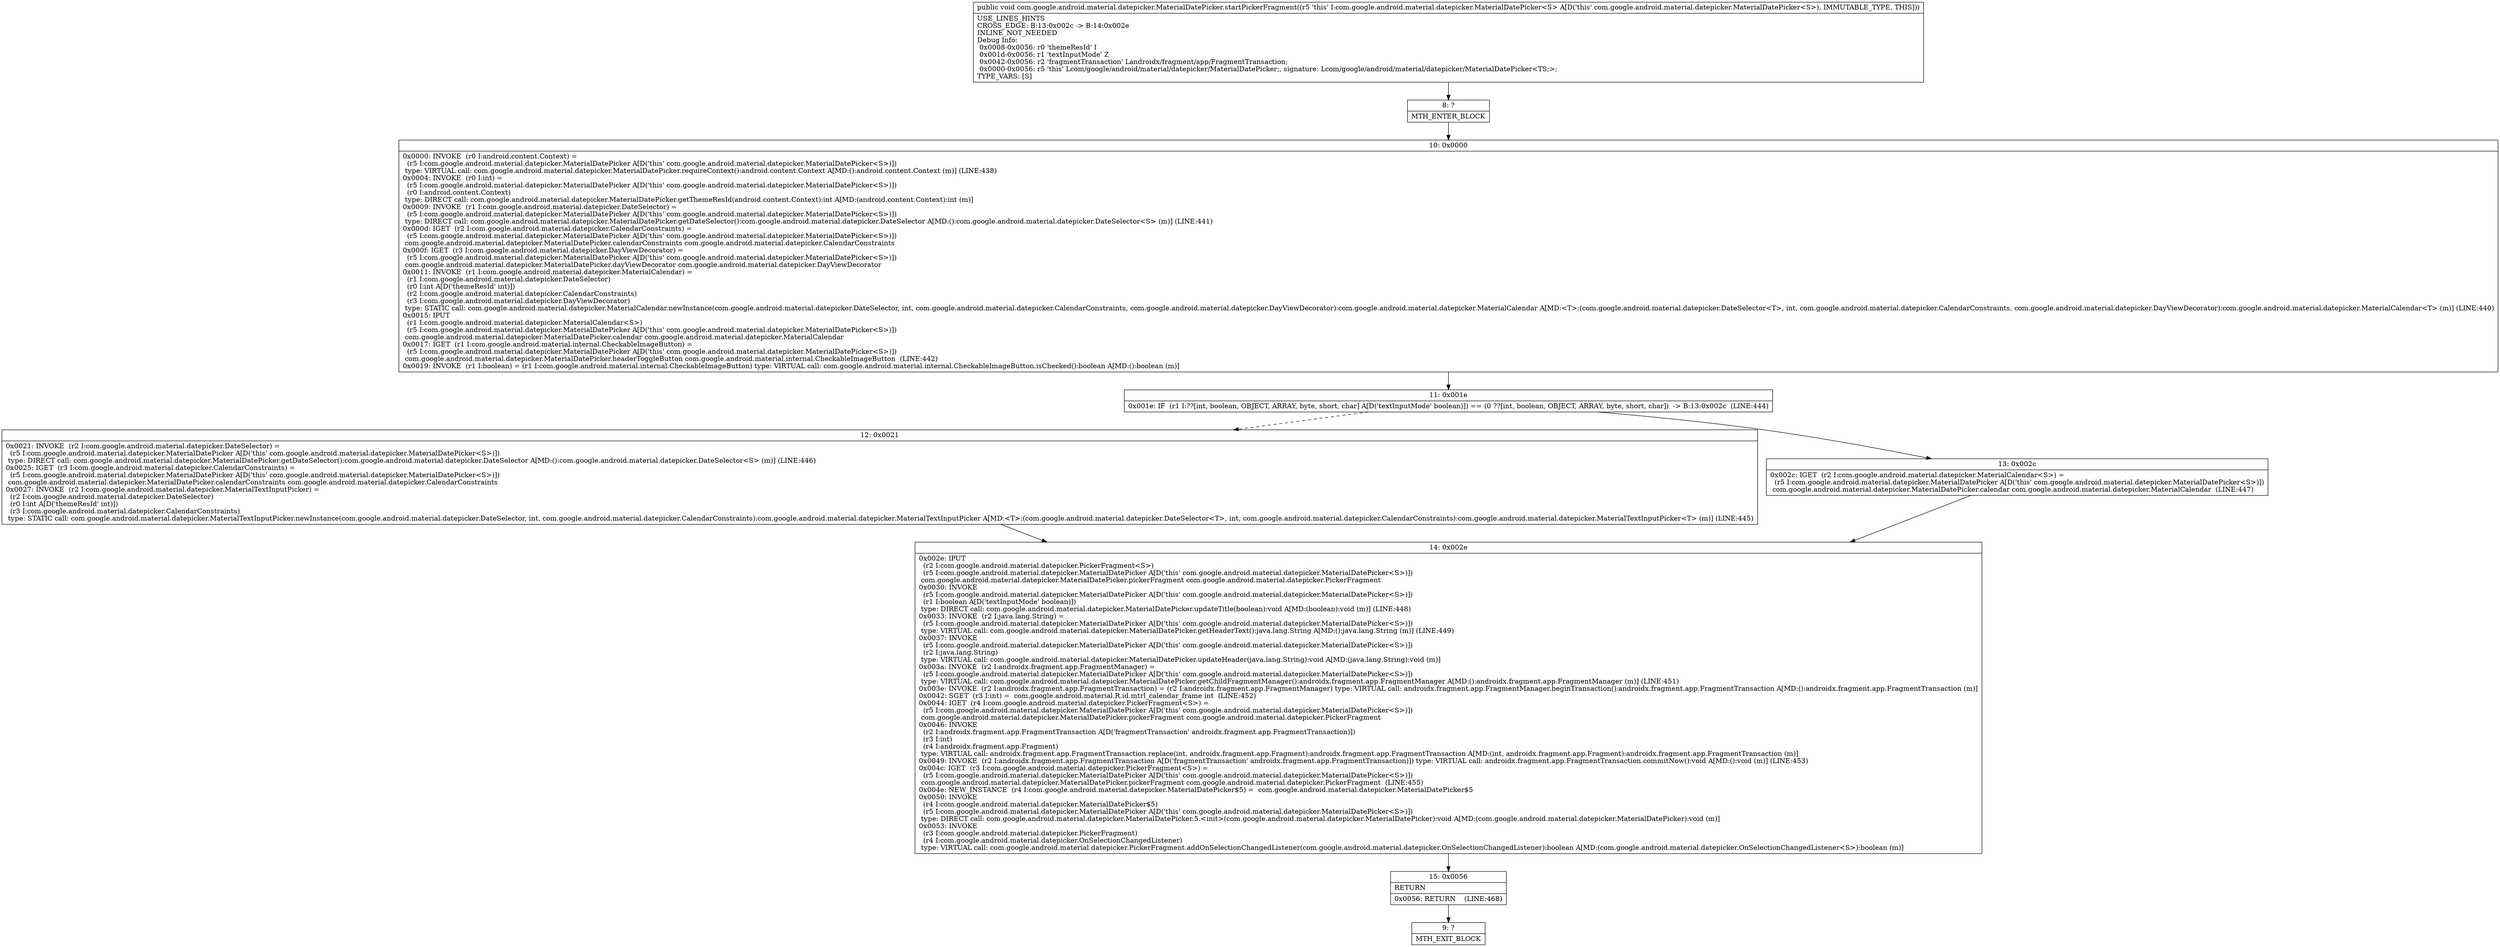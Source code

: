 digraph "CFG forcom.google.android.material.datepicker.MaterialDatePicker.startPickerFragment()V" {
Node_8 [shape=record,label="{8\:\ ?|MTH_ENTER_BLOCK\l}"];
Node_10 [shape=record,label="{10\:\ 0x0000|0x0000: INVOKE  (r0 I:android.content.Context) = \l  (r5 I:com.google.android.material.datepicker.MaterialDatePicker A[D('this' com.google.android.material.datepicker.MaterialDatePicker\<S\>)])\l type: VIRTUAL call: com.google.android.material.datepicker.MaterialDatePicker.requireContext():android.content.Context A[MD:():android.content.Context (m)] (LINE:438)\l0x0004: INVOKE  (r0 I:int) = \l  (r5 I:com.google.android.material.datepicker.MaterialDatePicker A[D('this' com.google.android.material.datepicker.MaterialDatePicker\<S\>)])\l  (r0 I:android.content.Context)\l type: DIRECT call: com.google.android.material.datepicker.MaterialDatePicker.getThemeResId(android.content.Context):int A[MD:(android.content.Context):int (m)]\l0x0009: INVOKE  (r1 I:com.google.android.material.datepicker.DateSelector) = \l  (r5 I:com.google.android.material.datepicker.MaterialDatePicker A[D('this' com.google.android.material.datepicker.MaterialDatePicker\<S\>)])\l type: DIRECT call: com.google.android.material.datepicker.MaterialDatePicker.getDateSelector():com.google.android.material.datepicker.DateSelector A[MD:():com.google.android.material.datepicker.DateSelector\<S\> (m)] (LINE:441)\l0x000d: IGET  (r2 I:com.google.android.material.datepicker.CalendarConstraints) = \l  (r5 I:com.google.android.material.datepicker.MaterialDatePicker A[D('this' com.google.android.material.datepicker.MaterialDatePicker\<S\>)])\l com.google.android.material.datepicker.MaterialDatePicker.calendarConstraints com.google.android.material.datepicker.CalendarConstraints \l0x000f: IGET  (r3 I:com.google.android.material.datepicker.DayViewDecorator) = \l  (r5 I:com.google.android.material.datepicker.MaterialDatePicker A[D('this' com.google.android.material.datepicker.MaterialDatePicker\<S\>)])\l com.google.android.material.datepicker.MaterialDatePicker.dayViewDecorator com.google.android.material.datepicker.DayViewDecorator \l0x0011: INVOKE  (r1 I:com.google.android.material.datepicker.MaterialCalendar) = \l  (r1 I:com.google.android.material.datepicker.DateSelector)\l  (r0 I:int A[D('themeResId' int)])\l  (r2 I:com.google.android.material.datepicker.CalendarConstraints)\l  (r3 I:com.google.android.material.datepicker.DayViewDecorator)\l type: STATIC call: com.google.android.material.datepicker.MaterialCalendar.newInstance(com.google.android.material.datepicker.DateSelector, int, com.google.android.material.datepicker.CalendarConstraints, com.google.android.material.datepicker.DayViewDecorator):com.google.android.material.datepicker.MaterialCalendar A[MD:\<T\>:(com.google.android.material.datepicker.DateSelector\<T\>, int, com.google.android.material.datepicker.CalendarConstraints, com.google.android.material.datepicker.DayViewDecorator):com.google.android.material.datepicker.MaterialCalendar\<T\> (m)] (LINE:440)\l0x0015: IPUT  \l  (r1 I:com.google.android.material.datepicker.MaterialCalendar\<S\>)\l  (r5 I:com.google.android.material.datepicker.MaterialDatePicker A[D('this' com.google.android.material.datepicker.MaterialDatePicker\<S\>)])\l com.google.android.material.datepicker.MaterialDatePicker.calendar com.google.android.material.datepicker.MaterialCalendar \l0x0017: IGET  (r1 I:com.google.android.material.internal.CheckableImageButton) = \l  (r5 I:com.google.android.material.datepicker.MaterialDatePicker A[D('this' com.google.android.material.datepicker.MaterialDatePicker\<S\>)])\l com.google.android.material.datepicker.MaterialDatePicker.headerToggleButton com.google.android.material.internal.CheckableImageButton  (LINE:442)\l0x0019: INVOKE  (r1 I:boolean) = (r1 I:com.google.android.material.internal.CheckableImageButton) type: VIRTUAL call: com.google.android.material.internal.CheckableImageButton.isChecked():boolean A[MD:():boolean (m)]\l}"];
Node_11 [shape=record,label="{11\:\ 0x001e|0x001e: IF  (r1 I:??[int, boolean, OBJECT, ARRAY, byte, short, char] A[D('textInputMode' boolean)]) == (0 ??[int, boolean, OBJECT, ARRAY, byte, short, char])  \-\> B:13:0x002c  (LINE:444)\l}"];
Node_12 [shape=record,label="{12\:\ 0x0021|0x0021: INVOKE  (r2 I:com.google.android.material.datepicker.DateSelector) = \l  (r5 I:com.google.android.material.datepicker.MaterialDatePicker A[D('this' com.google.android.material.datepicker.MaterialDatePicker\<S\>)])\l type: DIRECT call: com.google.android.material.datepicker.MaterialDatePicker.getDateSelector():com.google.android.material.datepicker.DateSelector A[MD:():com.google.android.material.datepicker.DateSelector\<S\> (m)] (LINE:446)\l0x0025: IGET  (r3 I:com.google.android.material.datepicker.CalendarConstraints) = \l  (r5 I:com.google.android.material.datepicker.MaterialDatePicker A[D('this' com.google.android.material.datepicker.MaterialDatePicker\<S\>)])\l com.google.android.material.datepicker.MaterialDatePicker.calendarConstraints com.google.android.material.datepicker.CalendarConstraints \l0x0027: INVOKE  (r2 I:com.google.android.material.datepicker.MaterialTextInputPicker) = \l  (r2 I:com.google.android.material.datepicker.DateSelector)\l  (r0 I:int A[D('themeResId' int)])\l  (r3 I:com.google.android.material.datepicker.CalendarConstraints)\l type: STATIC call: com.google.android.material.datepicker.MaterialTextInputPicker.newInstance(com.google.android.material.datepicker.DateSelector, int, com.google.android.material.datepicker.CalendarConstraints):com.google.android.material.datepicker.MaterialTextInputPicker A[MD:\<T\>:(com.google.android.material.datepicker.DateSelector\<T\>, int, com.google.android.material.datepicker.CalendarConstraints):com.google.android.material.datepicker.MaterialTextInputPicker\<T\> (m)] (LINE:445)\l}"];
Node_14 [shape=record,label="{14\:\ 0x002e|0x002e: IPUT  \l  (r2 I:com.google.android.material.datepicker.PickerFragment\<S\>)\l  (r5 I:com.google.android.material.datepicker.MaterialDatePicker A[D('this' com.google.android.material.datepicker.MaterialDatePicker\<S\>)])\l com.google.android.material.datepicker.MaterialDatePicker.pickerFragment com.google.android.material.datepicker.PickerFragment \l0x0030: INVOKE  \l  (r5 I:com.google.android.material.datepicker.MaterialDatePicker A[D('this' com.google.android.material.datepicker.MaterialDatePicker\<S\>)])\l  (r1 I:boolean A[D('textInputMode' boolean)])\l type: DIRECT call: com.google.android.material.datepicker.MaterialDatePicker.updateTitle(boolean):void A[MD:(boolean):void (m)] (LINE:448)\l0x0033: INVOKE  (r2 I:java.lang.String) = \l  (r5 I:com.google.android.material.datepicker.MaterialDatePicker A[D('this' com.google.android.material.datepicker.MaterialDatePicker\<S\>)])\l type: VIRTUAL call: com.google.android.material.datepicker.MaterialDatePicker.getHeaderText():java.lang.String A[MD:():java.lang.String (m)] (LINE:449)\l0x0037: INVOKE  \l  (r5 I:com.google.android.material.datepicker.MaterialDatePicker A[D('this' com.google.android.material.datepicker.MaterialDatePicker\<S\>)])\l  (r2 I:java.lang.String)\l type: VIRTUAL call: com.google.android.material.datepicker.MaterialDatePicker.updateHeader(java.lang.String):void A[MD:(java.lang.String):void (m)]\l0x003a: INVOKE  (r2 I:androidx.fragment.app.FragmentManager) = \l  (r5 I:com.google.android.material.datepicker.MaterialDatePicker A[D('this' com.google.android.material.datepicker.MaterialDatePicker\<S\>)])\l type: VIRTUAL call: com.google.android.material.datepicker.MaterialDatePicker.getChildFragmentManager():androidx.fragment.app.FragmentManager A[MD:():androidx.fragment.app.FragmentManager (m)] (LINE:451)\l0x003e: INVOKE  (r2 I:androidx.fragment.app.FragmentTransaction) = (r2 I:androidx.fragment.app.FragmentManager) type: VIRTUAL call: androidx.fragment.app.FragmentManager.beginTransaction():androidx.fragment.app.FragmentTransaction A[MD:():androidx.fragment.app.FragmentTransaction (m)]\l0x0042: SGET  (r3 I:int) =  com.google.android.material.R.id.mtrl_calendar_frame int  (LINE:452)\l0x0044: IGET  (r4 I:com.google.android.material.datepicker.PickerFragment\<S\>) = \l  (r5 I:com.google.android.material.datepicker.MaterialDatePicker A[D('this' com.google.android.material.datepicker.MaterialDatePicker\<S\>)])\l com.google.android.material.datepicker.MaterialDatePicker.pickerFragment com.google.android.material.datepicker.PickerFragment \l0x0046: INVOKE  \l  (r2 I:androidx.fragment.app.FragmentTransaction A[D('fragmentTransaction' androidx.fragment.app.FragmentTransaction)])\l  (r3 I:int)\l  (r4 I:androidx.fragment.app.Fragment)\l type: VIRTUAL call: androidx.fragment.app.FragmentTransaction.replace(int, androidx.fragment.app.Fragment):androidx.fragment.app.FragmentTransaction A[MD:(int, androidx.fragment.app.Fragment):androidx.fragment.app.FragmentTransaction (m)]\l0x0049: INVOKE  (r2 I:androidx.fragment.app.FragmentTransaction A[D('fragmentTransaction' androidx.fragment.app.FragmentTransaction)]) type: VIRTUAL call: androidx.fragment.app.FragmentTransaction.commitNow():void A[MD:():void (m)] (LINE:453)\l0x004c: IGET  (r3 I:com.google.android.material.datepicker.PickerFragment\<S\>) = \l  (r5 I:com.google.android.material.datepicker.MaterialDatePicker A[D('this' com.google.android.material.datepicker.MaterialDatePicker\<S\>)])\l com.google.android.material.datepicker.MaterialDatePicker.pickerFragment com.google.android.material.datepicker.PickerFragment  (LINE:455)\l0x004e: NEW_INSTANCE  (r4 I:com.google.android.material.datepicker.MaterialDatePicker$5) =  com.google.android.material.datepicker.MaterialDatePicker$5 \l0x0050: INVOKE  \l  (r4 I:com.google.android.material.datepicker.MaterialDatePicker$5)\l  (r5 I:com.google.android.material.datepicker.MaterialDatePicker A[D('this' com.google.android.material.datepicker.MaterialDatePicker\<S\>)])\l type: DIRECT call: com.google.android.material.datepicker.MaterialDatePicker.5.\<init\>(com.google.android.material.datepicker.MaterialDatePicker):void A[MD:(com.google.android.material.datepicker.MaterialDatePicker):void (m)]\l0x0053: INVOKE  \l  (r3 I:com.google.android.material.datepicker.PickerFragment)\l  (r4 I:com.google.android.material.datepicker.OnSelectionChangedListener)\l type: VIRTUAL call: com.google.android.material.datepicker.PickerFragment.addOnSelectionChangedListener(com.google.android.material.datepicker.OnSelectionChangedListener):boolean A[MD:(com.google.android.material.datepicker.OnSelectionChangedListener\<S\>):boolean (m)]\l}"];
Node_15 [shape=record,label="{15\:\ 0x0056|RETURN\l|0x0056: RETURN    (LINE:468)\l}"];
Node_9 [shape=record,label="{9\:\ ?|MTH_EXIT_BLOCK\l}"];
Node_13 [shape=record,label="{13\:\ 0x002c|0x002c: IGET  (r2 I:com.google.android.material.datepicker.MaterialCalendar\<S\>) = \l  (r5 I:com.google.android.material.datepicker.MaterialDatePicker A[D('this' com.google.android.material.datepicker.MaterialDatePicker\<S\>)])\l com.google.android.material.datepicker.MaterialDatePicker.calendar com.google.android.material.datepicker.MaterialCalendar  (LINE:447)\l}"];
MethodNode[shape=record,label="{public void com.google.android.material.datepicker.MaterialDatePicker.startPickerFragment((r5 'this' I:com.google.android.material.datepicker.MaterialDatePicker\<S\> A[D('this' com.google.android.material.datepicker.MaterialDatePicker\<S\>), IMMUTABLE_TYPE, THIS]))  | USE_LINES_HINTS\lCROSS_EDGE: B:13:0x002c \-\> B:14:0x002e\lINLINE_NOT_NEEDED\lDebug Info:\l  0x0008\-0x0056: r0 'themeResId' I\l  0x001d\-0x0056: r1 'textInputMode' Z\l  0x0042\-0x0056: r2 'fragmentTransaction' Landroidx\/fragment\/app\/FragmentTransaction;\l  0x0000\-0x0056: r5 'this' Lcom\/google\/android\/material\/datepicker\/MaterialDatePicker;, signature: Lcom\/google\/android\/material\/datepicker\/MaterialDatePicker\<TS;\>;\lTYPE_VARS: [S]\l}"];
MethodNode -> Node_8;Node_8 -> Node_10;
Node_10 -> Node_11;
Node_11 -> Node_12[style=dashed];
Node_11 -> Node_13;
Node_12 -> Node_14;
Node_14 -> Node_15;
Node_15 -> Node_9;
Node_13 -> Node_14;
}

